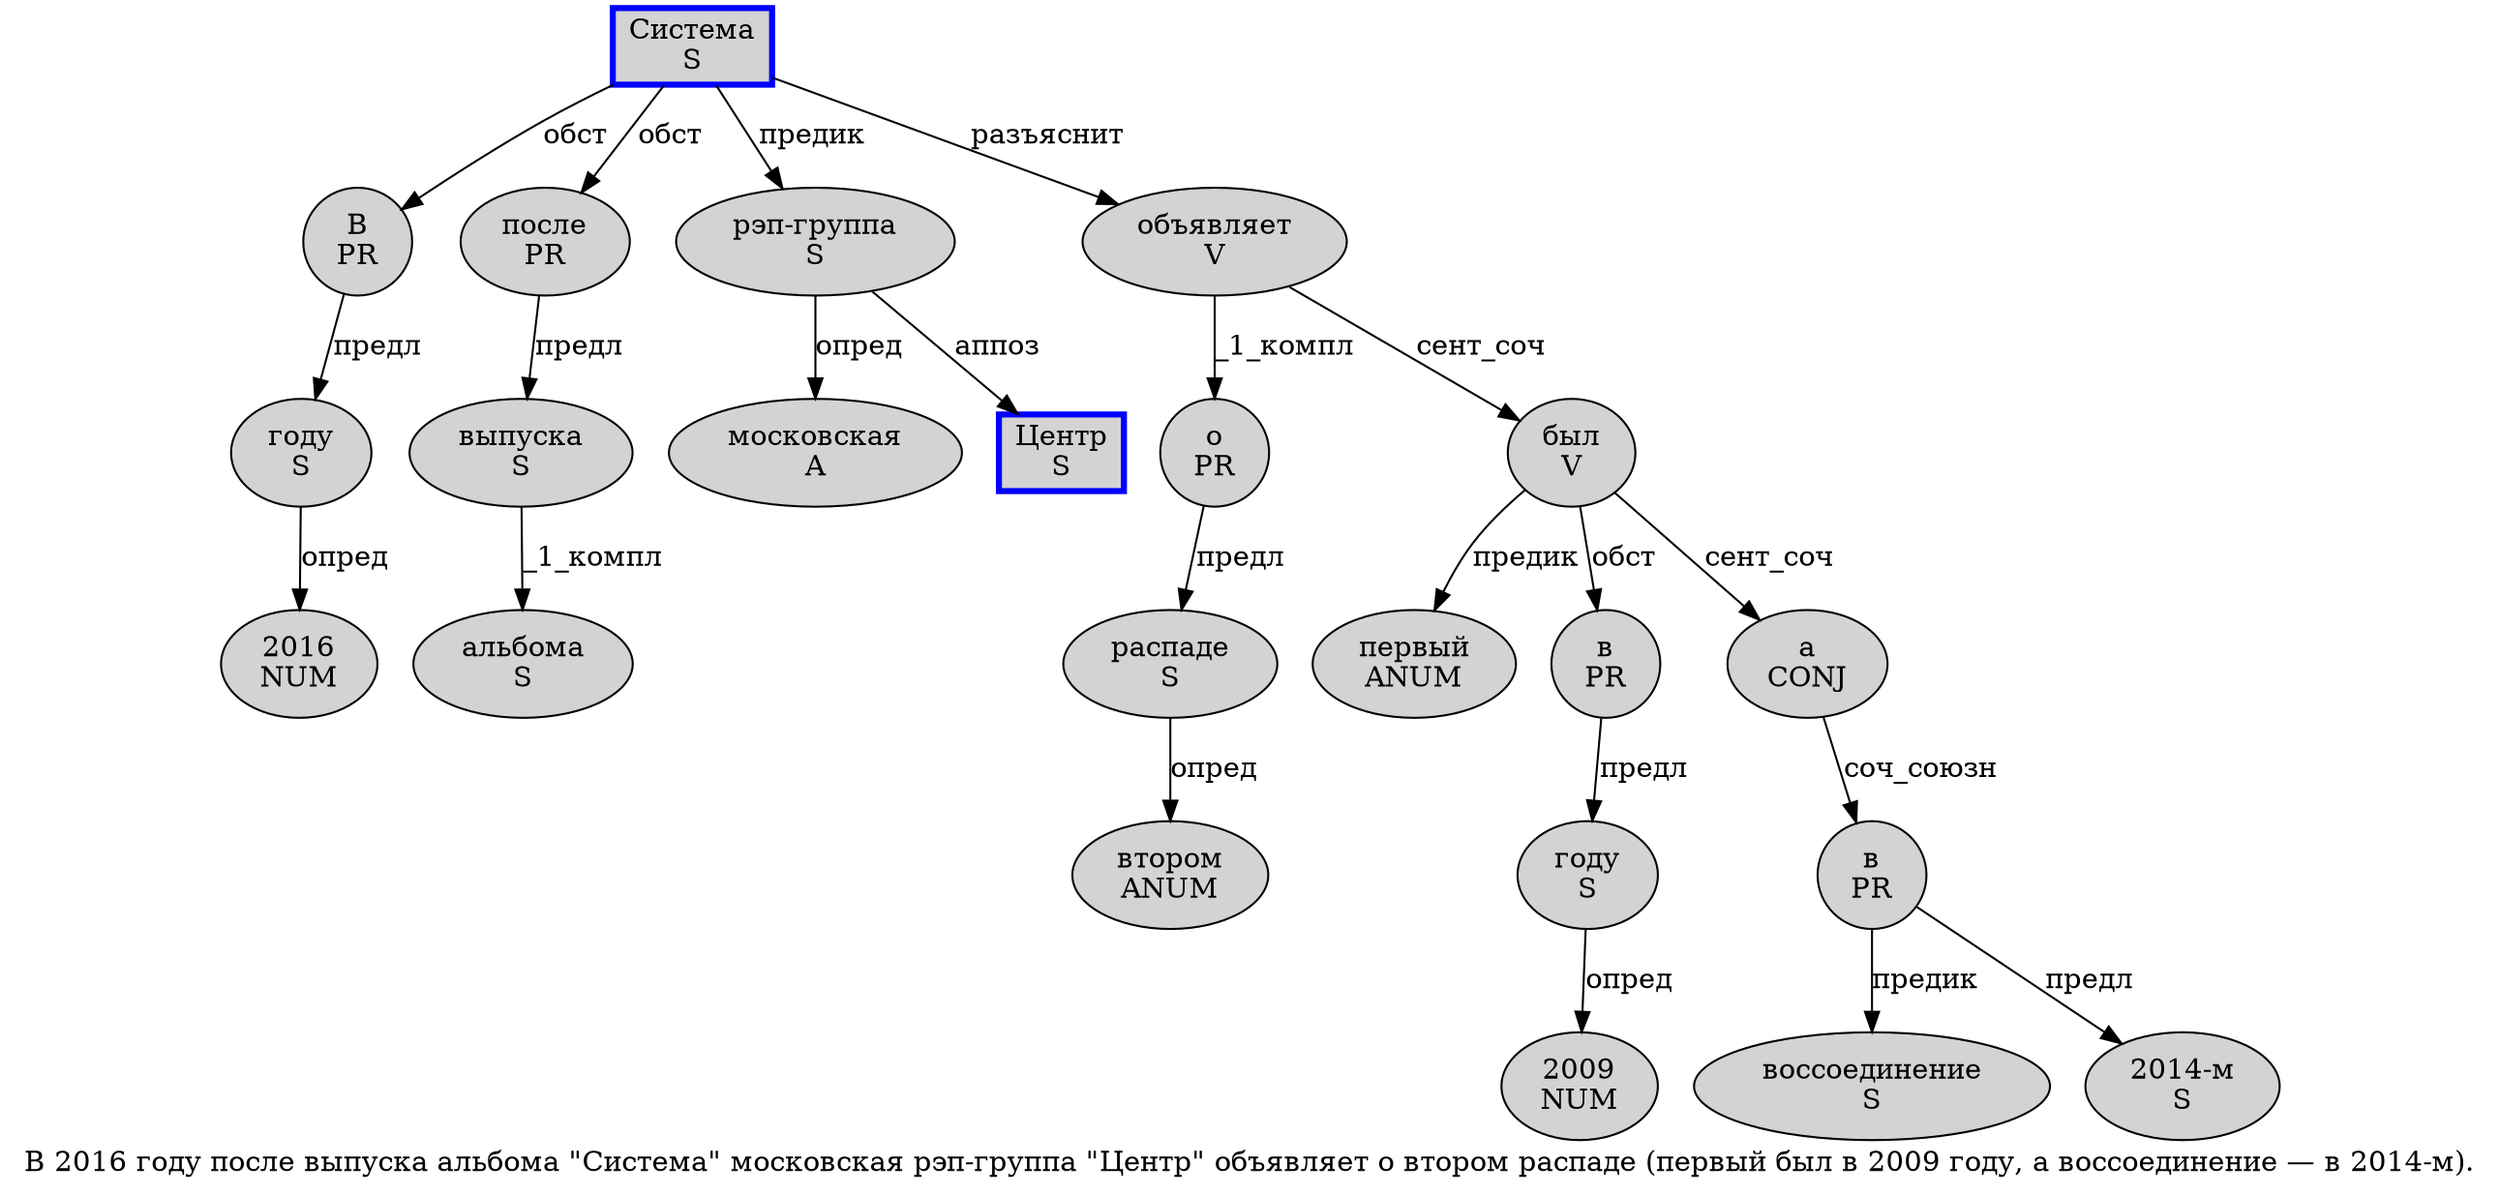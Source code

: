digraph SENTENCE_340 {
	graph [label="В 2016 году после выпуска альбома \"Система\" московская рэп-группа \"Центр\" объявляет о втором распаде (первый был в 2009 году, а воссоединение — в 2014-м)."]
	node [style=filled]
		0 [label="В
PR" color="" fillcolor=lightgray penwidth=1 shape=ellipse]
		1 [label="2016
NUM" color="" fillcolor=lightgray penwidth=1 shape=ellipse]
		2 [label="году
S" color="" fillcolor=lightgray penwidth=1 shape=ellipse]
		3 [label="после
PR" color="" fillcolor=lightgray penwidth=1 shape=ellipse]
		4 [label="выпуска
S" color="" fillcolor=lightgray penwidth=1 shape=ellipse]
		5 [label="альбома
S" color="" fillcolor=lightgray penwidth=1 shape=ellipse]
		7 [label="Система
S" color=blue fillcolor=lightgray penwidth=3 shape=box]
		9 [label="московская
A" color="" fillcolor=lightgray penwidth=1 shape=ellipse]
		10 [label="рэп-группа
S" color="" fillcolor=lightgray penwidth=1 shape=ellipse]
		12 [label="Центр
S" color=blue fillcolor=lightgray penwidth=3 shape=box]
		14 [label="объявляет
V" color="" fillcolor=lightgray penwidth=1 shape=ellipse]
		15 [label="о
PR" color="" fillcolor=lightgray penwidth=1 shape=ellipse]
		16 [label="втором
ANUM" color="" fillcolor=lightgray penwidth=1 shape=ellipse]
		17 [label="распаде
S" color="" fillcolor=lightgray penwidth=1 shape=ellipse]
		19 [label="первый
ANUM" color="" fillcolor=lightgray penwidth=1 shape=ellipse]
		20 [label="был
V" color="" fillcolor=lightgray penwidth=1 shape=ellipse]
		21 [label="в
PR" color="" fillcolor=lightgray penwidth=1 shape=ellipse]
		22 [label="2009
NUM" color="" fillcolor=lightgray penwidth=1 shape=ellipse]
		23 [label="году
S" color="" fillcolor=lightgray penwidth=1 shape=ellipse]
		25 [label="а
CONJ" color="" fillcolor=lightgray penwidth=1 shape=ellipse]
		26 [label="воссоединение
S" color="" fillcolor=lightgray penwidth=1 shape=ellipse]
		28 [label="в
PR" color="" fillcolor=lightgray penwidth=1 shape=ellipse]
		29 [label="2014-м
S" color="" fillcolor=lightgray penwidth=1 shape=ellipse]
			10 -> 9 [label="опред"]
			10 -> 12 [label="аппоз"]
			28 -> 26 [label="предик"]
			28 -> 29 [label="предл"]
			3 -> 4 [label="предл"]
			14 -> 15 [label="_1_компл"]
			14 -> 20 [label="сент_соч"]
			4 -> 5 [label="_1_компл"]
			21 -> 23 [label="предл"]
			17 -> 16 [label="опред"]
			20 -> 19 [label="предик"]
			20 -> 21 [label="обст"]
			20 -> 25 [label="сент_соч"]
			23 -> 22 [label="опред"]
			15 -> 17 [label="предл"]
			7 -> 0 [label="обст"]
			7 -> 3 [label="обст"]
			7 -> 10 [label="предик"]
			7 -> 14 [label="разъяснит"]
			25 -> 28 [label="соч_союзн"]
			2 -> 1 [label="опред"]
			0 -> 2 [label="предл"]
}